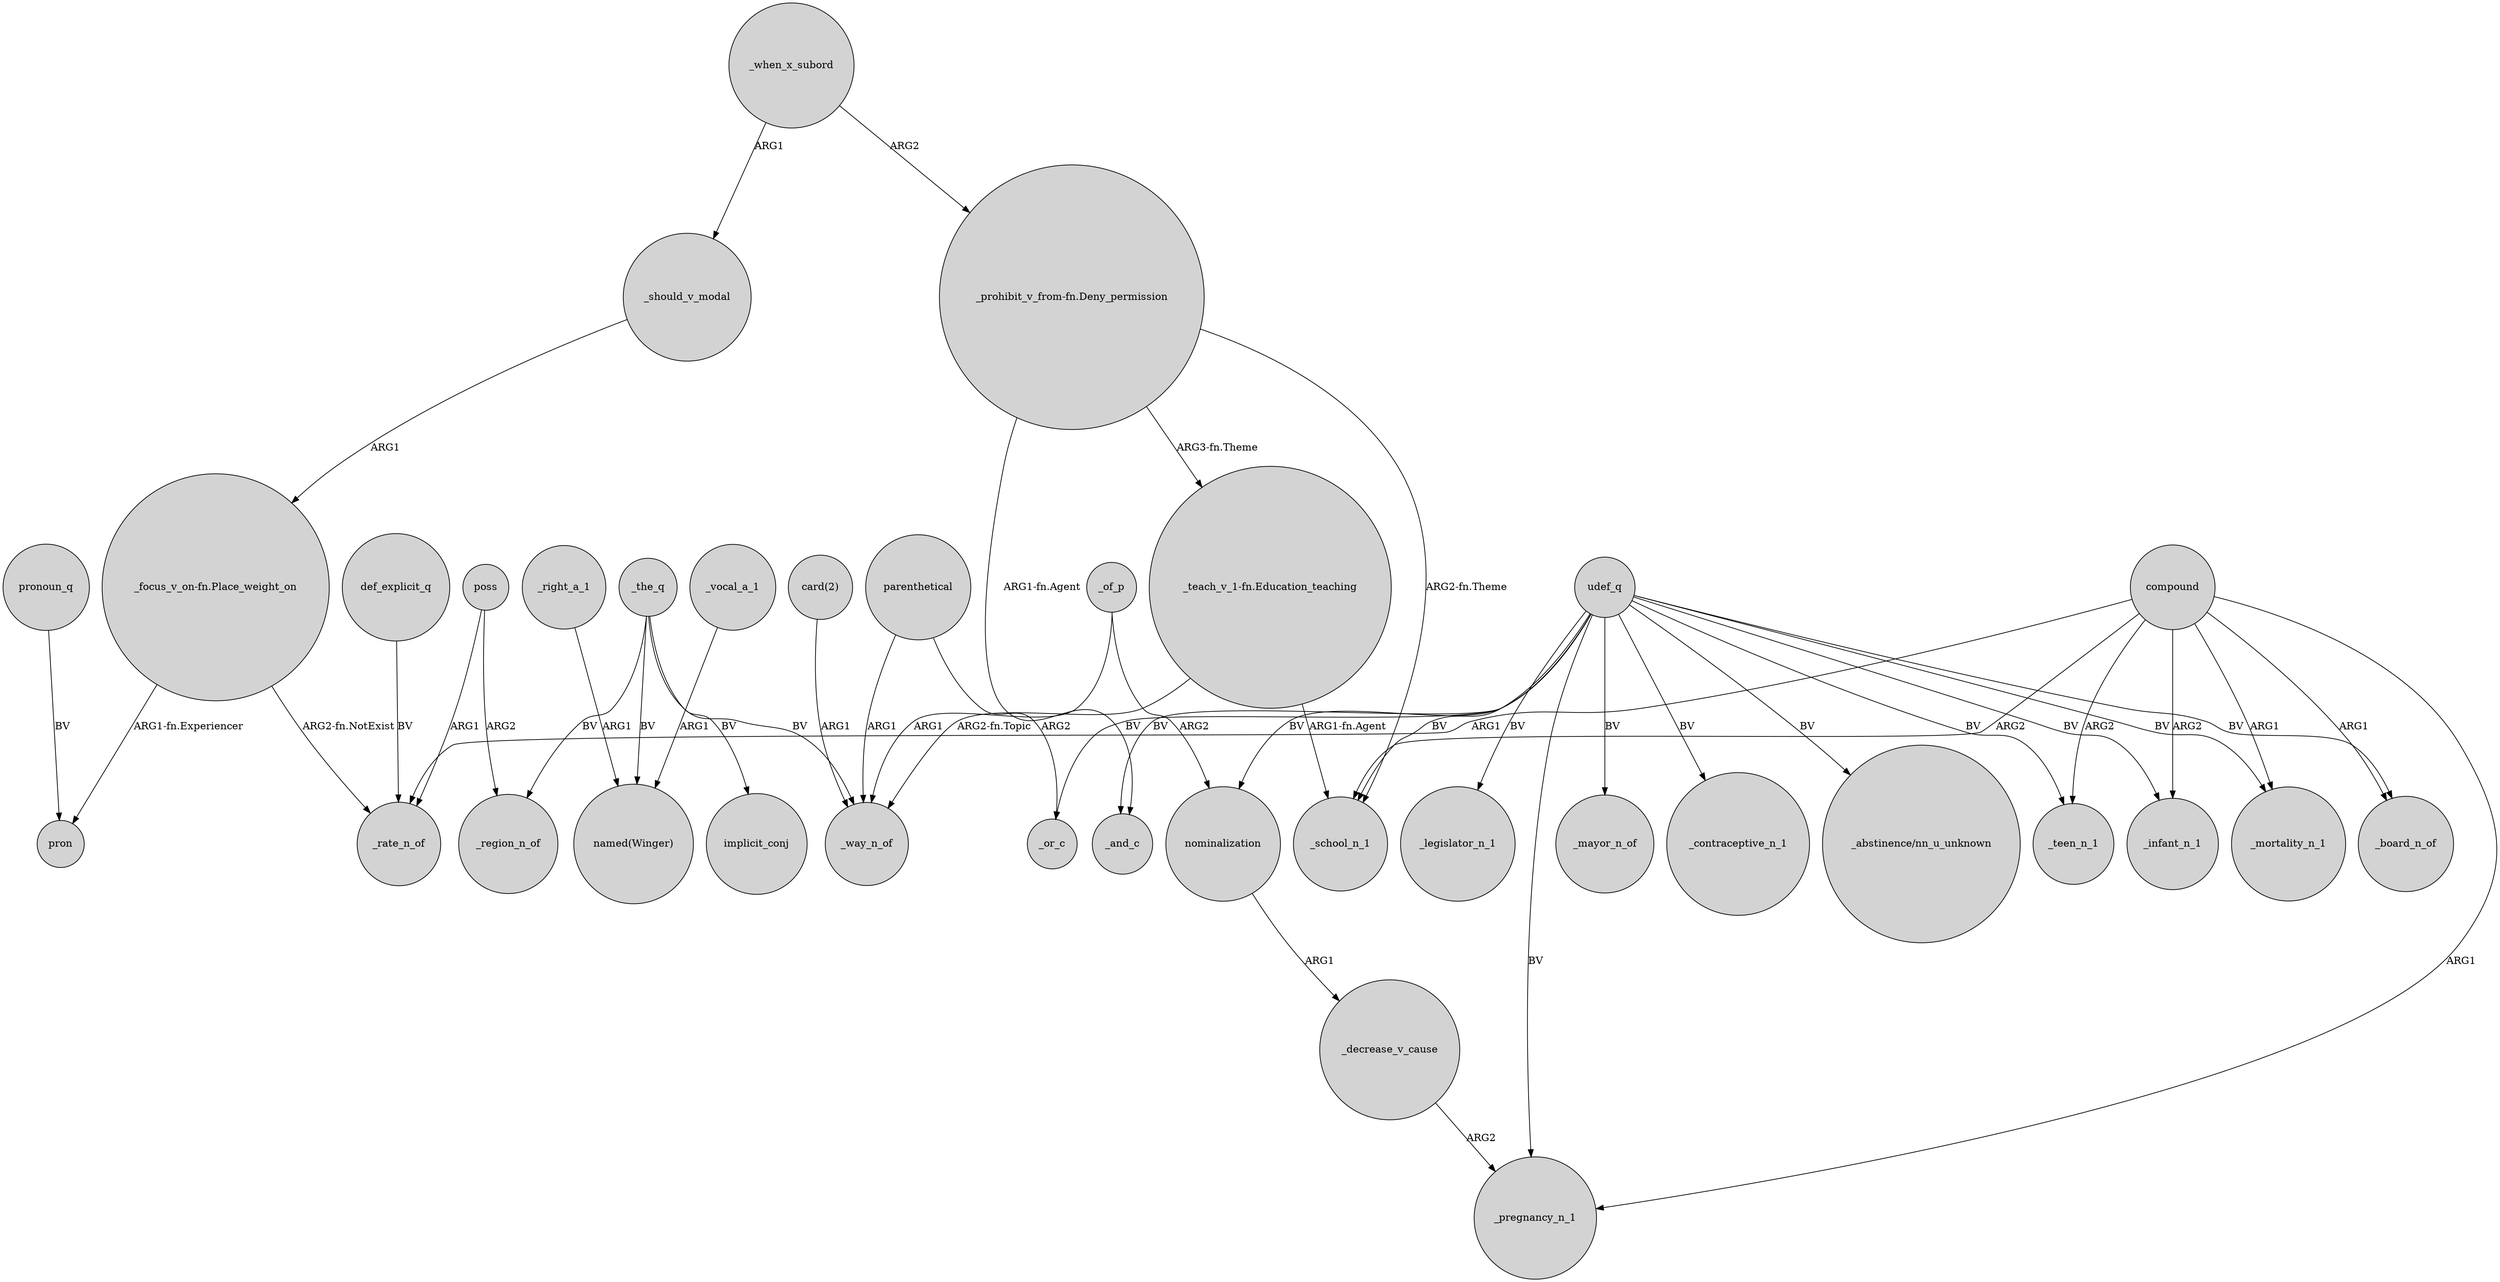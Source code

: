 digraph {
	node [shape=circle style=filled]
	poss -> _rate_n_of [label=ARG1]
	"card(2)" -> _way_n_of [label=ARG1]
	_should_v_modal -> "_focus_v_on-fn.Place_weight_on" [label=ARG1]
	poss -> _region_n_of [label=ARG2]
	compound -> _board_n_of [label=ARG1]
	_the_q -> "named(Winger)" [label=BV]
	def_explicit_q -> _rate_n_of [label=BV]
	_the_q -> implicit_conj [label=BV]
	udef_q -> _legislator_n_1 [label=BV]
	nominalization -> _decrease_v_cause [label=ARG1]
	_the_q -> _way_n_of [label=BV]
	_when_x_subord -> "_prohibit_v_from-fn.Deny_permission" [label=ARG2]
	_decrease_v_cause -> _pregnancy_n_1 [label=ARG2]
	compound -> _rate_n_of [label=ARG1]
	udef_q -> _board_n_of [label=BV]
	_right_a_1 -> "named(Winger)" [label=ARG1]
	udef_q -> _mayor_n_of [label=BV]
	udef_q -> _teen_n_1 [label=BV]
	udef_q -> _or_c [label=BV]
	udef_q -> _pregnancy_n_1 [label=BV]
	compound -> _infant_n_1 [label=ARG2]
	_vocal_a_1 -> "named(Winger)" [label=ARG1]
	pronoun_q -> pron [label=BV]
	_when_x_subord -> _should_v_modal [label=ARG1]
	compound -> _pregnancy_n_1 [label=ARG1]
	compound -> _teen_n_1 [label=ARG2]
	parenthetical -> _way_n_of [label=ARG1]
	_of_p -> nominalization [label=ARG2]
	udef_q -> _mortality_n_1 [label=BV]
	"_prohibit_v_from-fn.Deny_permission" -> "_teach_v_1-fn.Education_teaching" [label="ARG3-fn.Theme"]
	"_focus_v_on-fn.Place_weight_on" -> pron [label="ARG1-fn.Experiencer"]
	udef_q -> _infant_n_1 [label=BV]
	udef_q -> nominalization [label=BV]
	"_focus_v_on-fn.Place_weight_on" -> _rate_n_of [label="ARG2-fn.NotExist"]
	parenthetical -> _or_c [label=ARG2]
	"_teach_v_1-fn.Education_teaching" -> _school_n_1 [label="ARG1-fn.Agent"]
	compound -> _mortality_n_1 [label=ARG1]
	"_prohibit_v_from-fn.Deny_permission" -> _and_c [label="ARG1-fn.Agent"]
	"_prohibit_v_from-fn.Deny_permission" -> _school_n_1 [label="ARG2-fn.Theme"]
	"_teach_v_1-fn.Education_teaching" -> _way_n_of [label="ARG2-fn.Topic"]
	_of_p -> _way_n_of [label=ARG1]
	compound -> _school_n_1 [label=ARG2]
	udef_q -> _school_n_1 [label=BV]
	udef_q -> _and_c [label=BV]
	udef_q -> _contraceptive_n_1 [label=BV]
	udef_q -> "_abstinence/nn_u_unknown" [label=BV]
	_the_q -> _region_n_of [label=BV]
}
